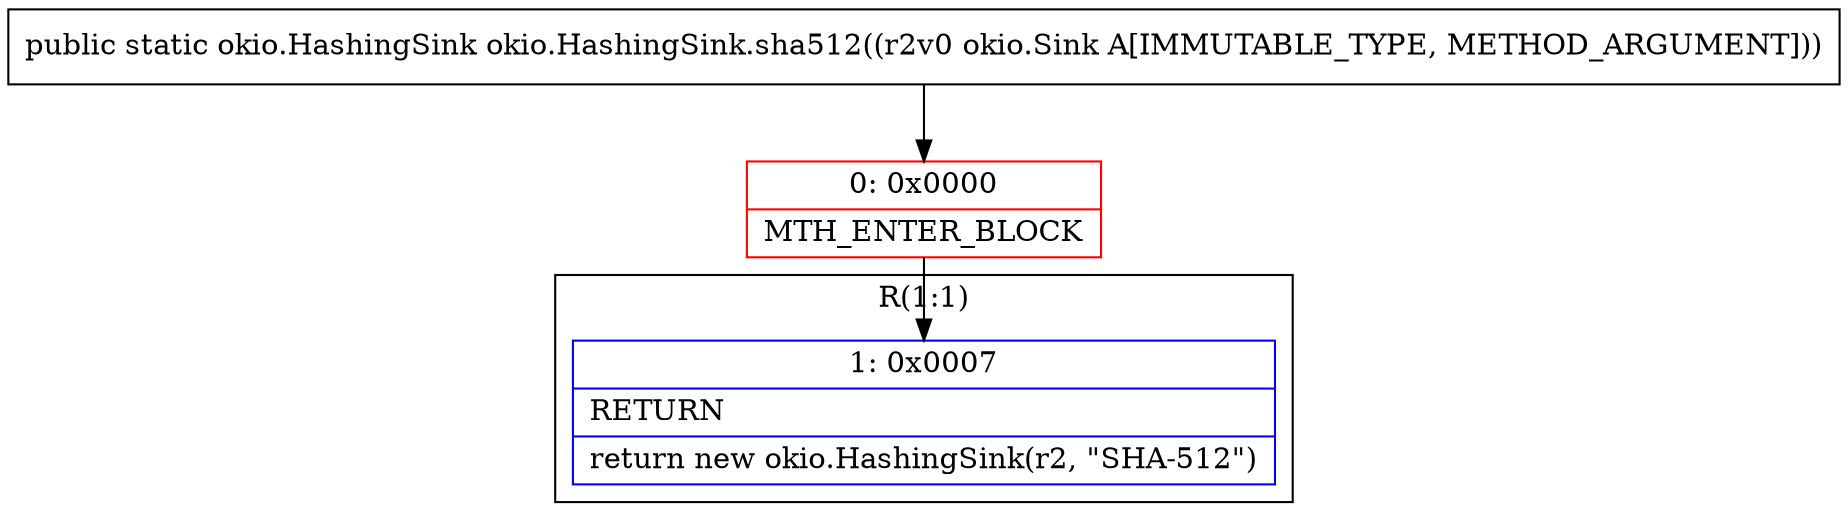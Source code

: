 digraph "CFG forokio.HashingSink.sha512(Lokio\/Sink;)Lokio\/HashingSink;" {
subgraph cluster_Region_158657131 {
label = "R(1:1)";
node [shape=record,color=blue];
Node_1 [shape=record,label="{1\:\ 0x0007|RETURN\l|return new okio.HashingSink(r2, \"SHA\-512\")\l}"];
}
Node_0 [shape=record,color=red,label="{0\:\ 0x0000|MTH_ENTER_BLOCK\l}"];
MethodNode[shape=record,label="{public static okio.HashingSink okio.HashingSink.sha512((r2v0 okio.Sink A[IMMUTABLE_TYPE, METHOD_ARGUMENT])) }"];
MethodNode -> Node_0;
Node_0 -> Node_1;
}

